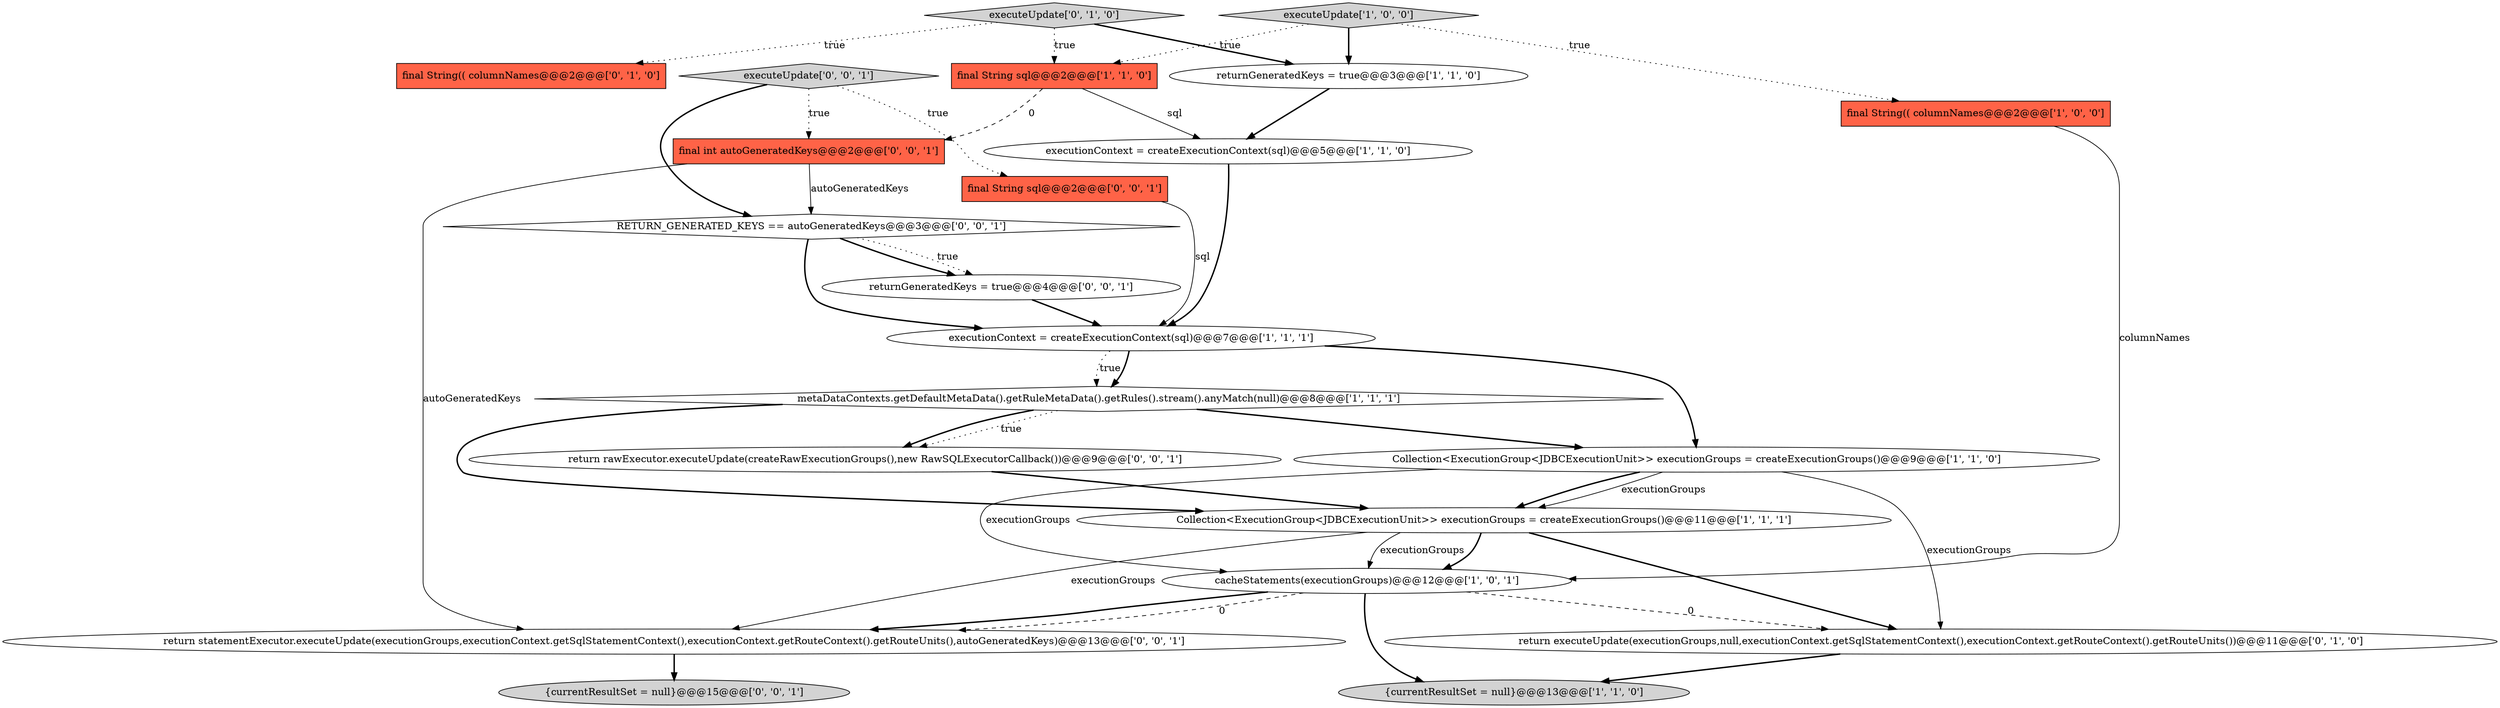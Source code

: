digraph {
15 [style = filled, label = "returnGeneratedKeys = true@@@4@@@['0', '0', '1']", fillcolor = white, shape = ellipse image = "AAA0AAABBB3BBB"];
21 [style = filled, label = "final int autoGeneratedKeys@@@2@@@['0', '0', '1']", fillcolor = tomato, shape = box image = "AAA0AAABBB3BBB"];
13 [style = filled, label = "executeUpdate['0', '1', '0']", fillcolor = lightgray, shape = diamond image = "AAA0AAABBB2BBB"];
16 [style = filled, label = "final String sql@@@2@@@['0', '0', '1']", fillcolor = tomato, shape = box image = "AAA0AAABBB3BBB"];
17 [style = filled, label = "return rawExecutor.executeUpdate(createRawExecutionGroups(),new RawSQLExecutorCallback())@@@9@@@['0', '0', '1']", fillcolor = white, shape = ellipse image = "AAA0AAABBB3BBB"];
10 [style = filled, label = "final String sql@@@2@@@['1', '1', '0']", fillcolor = tomato, shape = box image = "AAA0AAABBB1BBB"];
3 [style = filled, label = "Collection<ExecutionGroup<JDBCExecutionUnit>> executionGroups = createExecutionGroups()@@@11@@@['1', '1', '1']", fillcolor = white, shape = ellipse image = "AAA0AAABBB1BBB"];
11 [style = filled, label = "final String(( columnNames@@@2@@@['0', '1', '0']", fillcolor = tomato, shape = box image = "AAA0AAABBB2BBB"];
18 [style = filled, label = "RETURN_GENERATED_KEYS == autoGeneratedKeys@@@3@@@['0', '0', '1']", fillcolor = white, shape = diamond image = "AAA0AAABBB3BBB"];
1 [style = filled, label = "cacheStatements(executionGroups)@@@12@@@['1', '0', '1']", fillcolor = white, shape = ellipse image = "AAA0AAABBB1BBB"];
12 [style = filled, label = "return executeUpdate(executionGroups,null,executionContext.getSqlStatementContext(),executionContext.getRouteContext().getRouteUnits())@@@11@@@['0', '1', '0']", fillcolor = white, shape = ellipse image = "AAA1AAABBB2BBB"];
14 [style = filled, label = "executeUpdate['0', '0', '1']", fillcolor = lightgray, shape = diamond image = "AAA0AAABBB3BBB"];
19 [style = filled, label = "return statementExecutor.executeUpdate(executionGroups,executionContext.getSqlStatementContext(),executionContext.getRouteContext().getRouteUnits(),autoGeneratedKeys)@@@13@@@['0', '0', '1']", fillcolor = white, shape = ellipse image = "AAA0AAABBB3BBB"];
20 [style = filled, label = "{currentResultSet = null}@@@15@@@['0', '0', '1']", fillcolor = lightgray, shape = ellipse image = "AAA0AAABBB3BBB"];
6 [style = filled, label = "Collection<ExecutionGroup<JDBCExecutionUnit>> executionGroups = createExecutionGroups()@@@9@@@['1', '1', '0']", fillcolor = white, shape = ellipse image = "AAA0AAABBB1BBB"];
7 [style = filled, label = "returnGeneratedKeys = true@@@3@@@['1', '1', '0']", fillcolor = white, shape = ellipse image = "AAA0AAABBB1BBB"];
9 [style = filled, label = "executeUpdate['1', '0', '0']", fillcolor = lightgray, shape = diamond image = "AAA0AAABBB1BBB"];
5 [style = filled, label = "metaDataContexts.getDefaultMetaData().getRuleMetaData().getRules().stream().anyMatch(null)@@@8@@@['1', '1', '1']", fillcolor = white, shape = diamond image = "AAA0AAABBB1BBB"];
8 [style = filled, label = "{currentResultSet = null}@@@13@@@['1', '1', '0']", fillcolor = lightgray, shape = ellipse image = "AAA0AAABBB1BBB"];
2 [style = filled, label = "final String(( columnNames@@@2@@@['1', '0', '0']", fillcolor = tomato, shape = box image = "AAA0AAABBB1BBB"];
0 [style = filled, label = "executionContext = createExecutionContext(sql)@@@7@@@['1', '1', '1']", fillcolor = white, shape = ellipse image = "AAA0AAABBB1BBB"];
4 [style = filled, label = "executionContext = createExecutionContext(sql)@@@5@@@['1', '1', '0']", fillcolor = white, shape = ellipse image = "AAA0AAABBB1BBB"];
0->6 [style = bold, label=""];
6->12 [style = solid, label="executionGroups"];
5->17 [style = dotted, label="true"];
18->15 [style = dotted, label="true"];
13->7 [style = bold, label=""];
14->18 [style = bold, label=""];
21->19 [style = solid, label="autoGeneratedKeys"];
3->19 [style = solid, label="executionGroups"];
19->20 [style = bold, label=""];
6->3 [style = solid, label="executionGroups"];
1->8 [style = bold, label=""];
13->11 [style = dotted, label="true"];
10->21 [style = dashed, label="0"];
14->16 [style = dotted, label="true"];
2->1 [style = solid, label="columnNames"];
13->10 [style = dotted, label="true"];
6->1 [style = solid, label="executionGroups"];
17->3 [style = bold, label=""];
9->2 [style = dotted, label="true"];
3->1 [style = bold, label=""];
9->10 [style = dotted, label="true"];
0->5 [style = dotted, label="true"];
5->17 [style = bold, label=""];
1->19 [style = dashed, label="0"];
14->21 [style = dotted, label="true"];
15->0 [style = bold, label=""];
16->0 [style = solid, label="sql"];
10->4 [style = solid, label="sql"];
7->4 [style = bold, label=""];
3->12 [style = bold, label=""];
18->15 [style = bold, label=""];
6->3 [style = bold, label=""];
1->19 [style = bold, label=""];
1->12 [style = dashed, label="0"];
5->3 [style = bold, label=""];
0->5 [style = bold, label=""];
4->0 [style = bold, label=""];
21->18 [style = solid, label="autoGeneratedKeys"];
12->8 [style = bold, label=""];
3->1 [style = solid, label="executionGroups"];
5->6 [style = bold, label=""];
18->0 [style = bold, label=""];
9->7 [style = bold, label=""];
}
